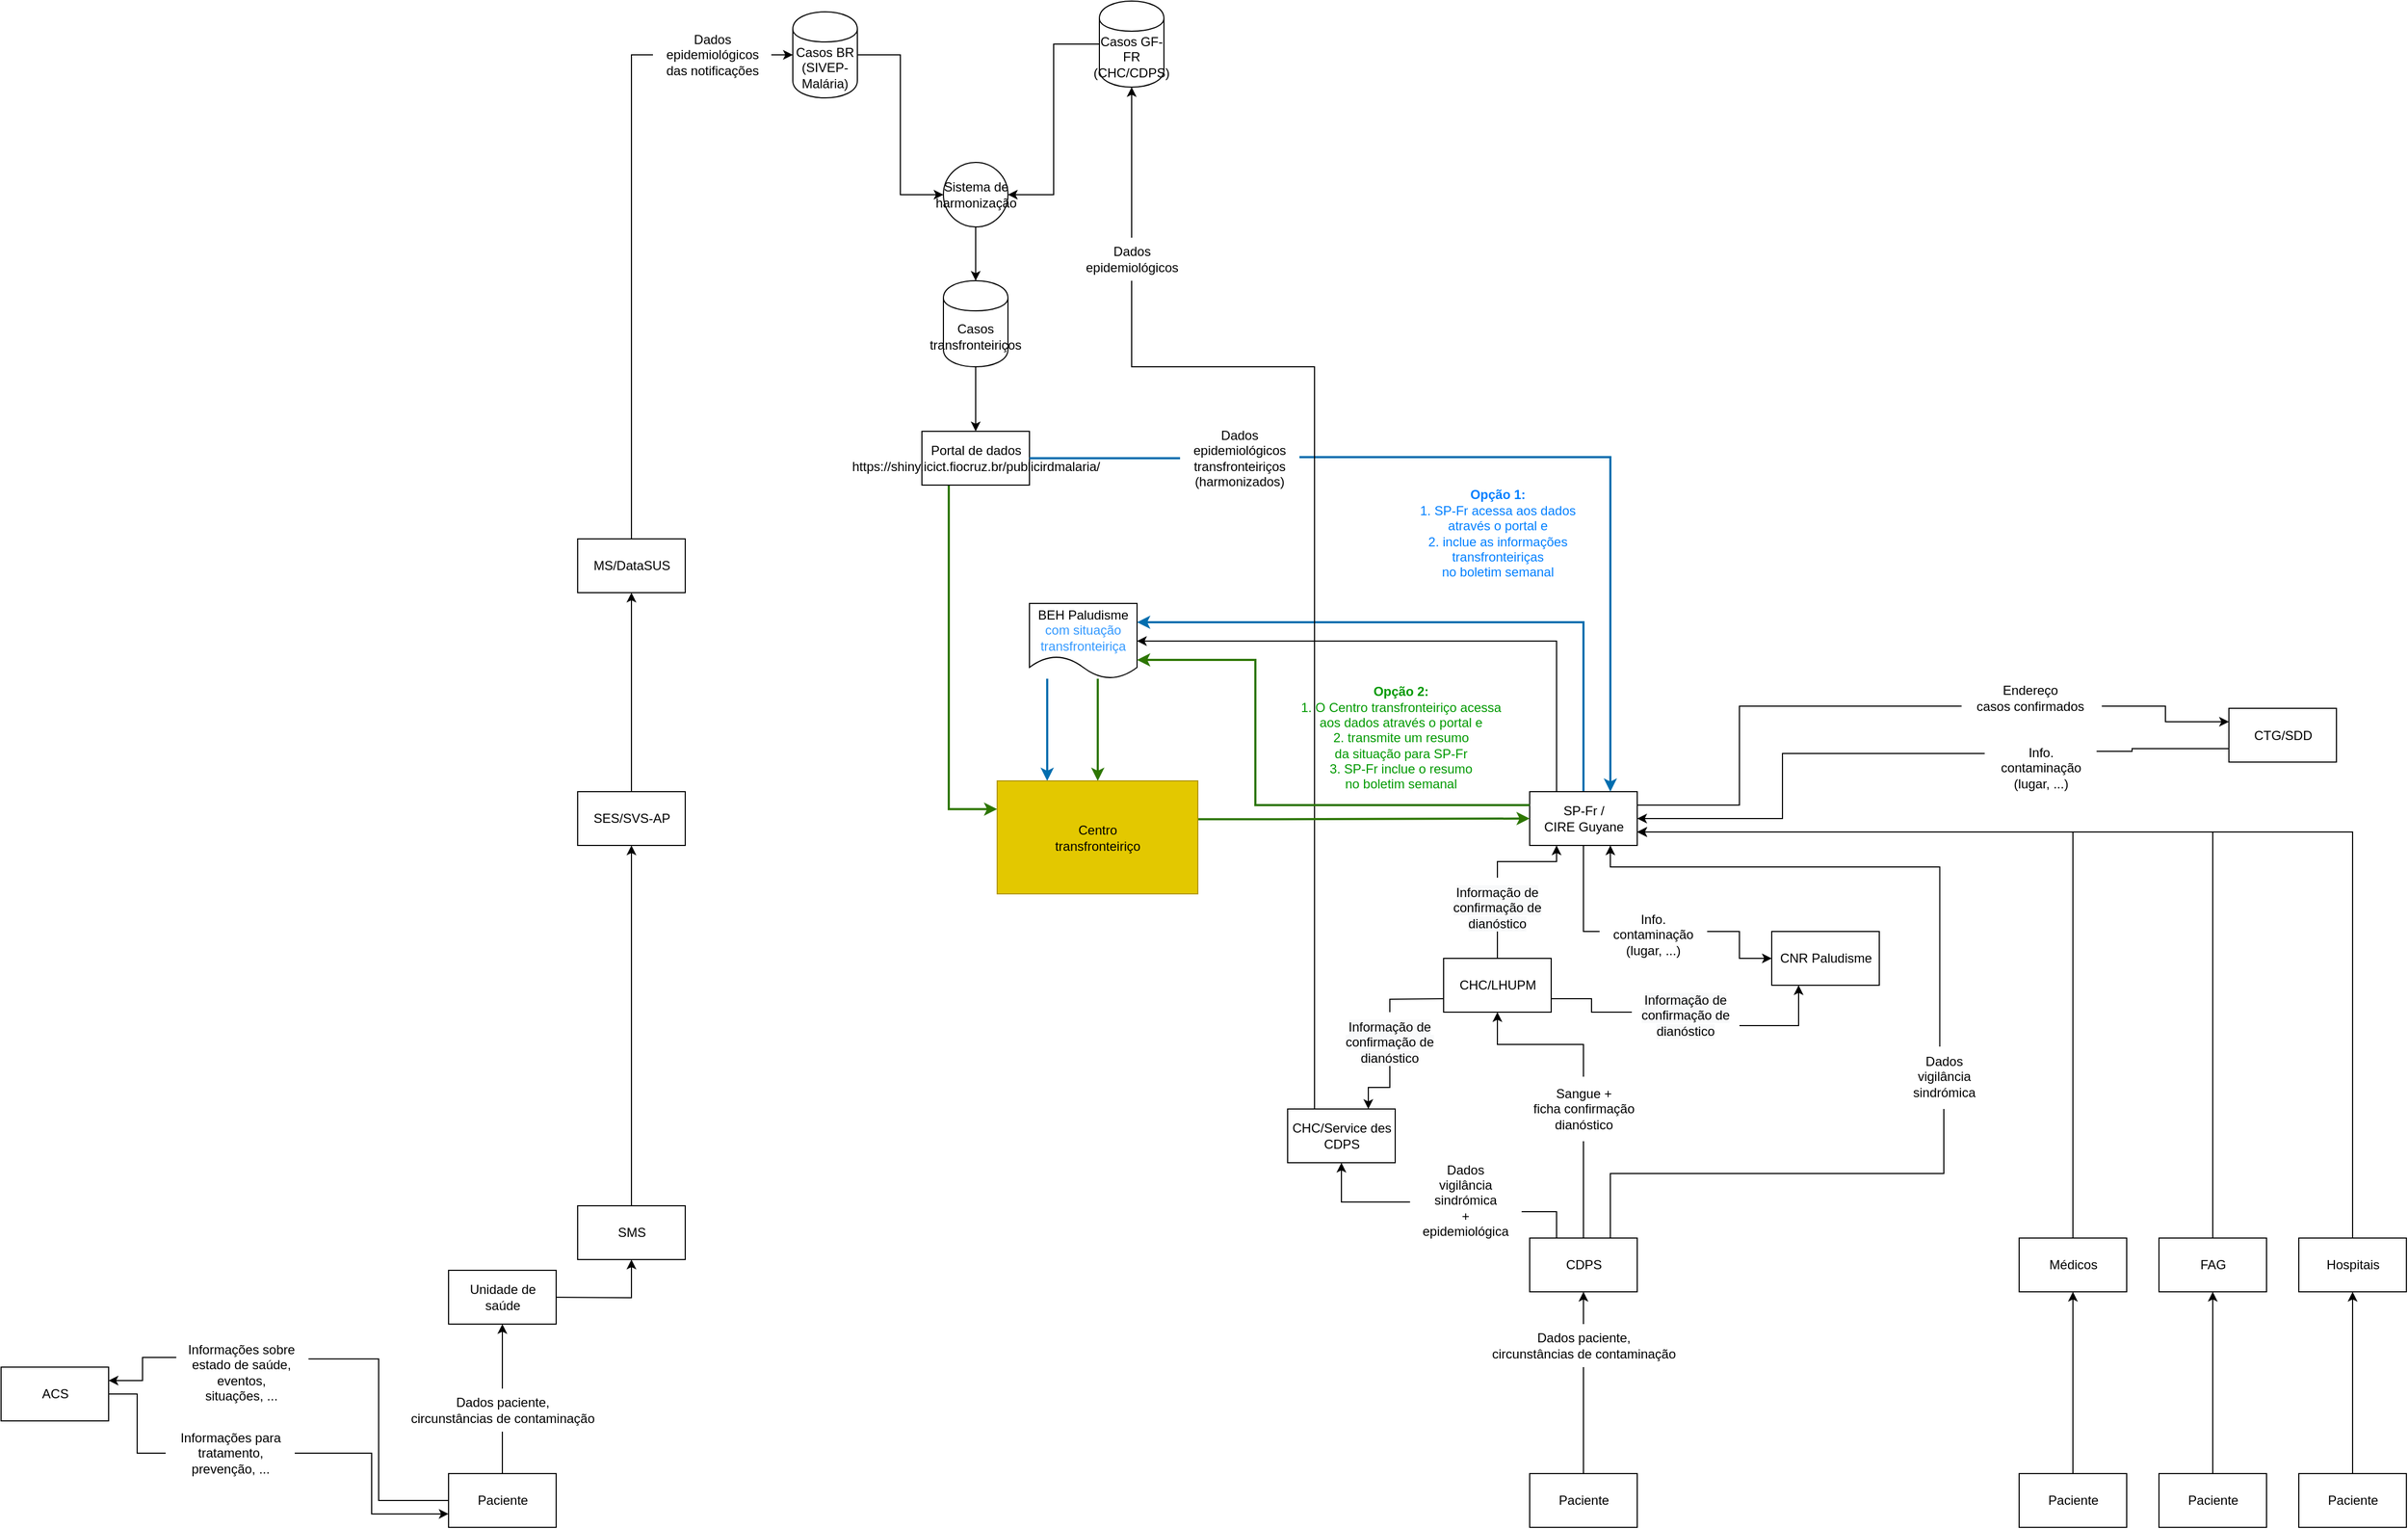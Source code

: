 <mxfile version="20.5.3" type="github">
  <diagram id="doegmiYLPW8GhtTB-VEN" name="Page-1">
    <mxGraphModel dx="4698" dy="3466" grid="1" gridSize="10" guides="1" tooltips="1" connect="1" arrows="1" fold="1" page="1" pageScale="1" pageWidth="827" pageHeight="1169" math="0" shadow="0">
      <root>
        <mxCell id="0" />
        <mxCell id="1" parent="0" />
        <mxCell id="jvHZAF-E1gi5jQqXjgzX-34" style="edgeStyle=orthogonalEdgeStyle;rounded=0;orthogonalLoop=1;jettySize=auto;html=1;entryX=1;entryY=0.5;entryDx=0;entryDy=0;exitX=0;exitY=0.5;exitDx=0;exitDy=0;" edge="1" parent="1" source="jvHZAF-E1gi5jQqXjgzX-39" target="jvHZAF-E1gi5jQqXjgzX-36">
          <mxGeometry relative="1" as="geometry">
            <mxPoint x="500" y="125" as="sourcePoint" />
            <mxPoint x="440" y="285" as="targetPoint" />
          </mxGeometry>
        </mxCell>
        <mxCell id="jvHZAF-E1gi5jQqXjgzX-33" style="edgeStyle=orthogonalEdgeStyle;rounded=0;orthogonalLoop=1;jettySize=auto;html=1;entryX=0;entryY=0.5;entryDx=0;entryDy=0;exitX=1;exitY=0.5;exitDx=0;exitDy=0;" edge="1" parent="1" source="jvHZAF-E1gi5jQqXjgzX-38" target="jvHZAF-E1gi5jQqXjgzX-36">
          <mxGeometry relative="1" as="geometry">
            <mxPoint x="340" y="125" as="sourcePoint" />
            <mxPoint x="410" y="285" as="targetPoint" />
          </mxGeometry>
        </mxCell>
        <mxCell id="jvHZAF-E1gi5jQqXjgzX-20" style="edgeStyle=orthogonalEdgeStyle;rounded=0;orthogonalLoop=1;jettySize=auto;html=1;exitX=0.5;exitY=0;exitDx=0;exitDy=0;entryX=0.5;entryY=1;entryDx=0;entryDy=0;startArrow=none;" edge="1" parent="1" source="jvHZAF-E1gi5jQqXjgzX-145" target="jvHZAF-E1gi5jQqXjgzX-17">
          <mxGeometry relative="1" as="geometry" />
        </mxCell>
        <mxCell id="jvHZAF-E1gi5jQqXjgzX-127" style="edgeStyle=elbowEdgeStyle;rounded=0;orthogonalLoop=1;jettySize=auto;html=1;entryX=1;entryY=0.25;entryDx=0;entryDy=0;strokeWidth=1;fontColor=#000000;startArrow=none;exitX=-0.001;exitY=0.3;exitDx=0;exitDy=0;exitPerimeter=0;" edge="1" parent="1" source="jvHZAF-E1gi5jQqXjgzX-128" target="jvHZAF-E1gi5jQqXjgzX-97">
          <mxGeometry relative="1" as="geometry">
            <mxPoint x="-392.04" y="1280.0" as="sourcePoint" />
          </mxGeometry>
        </mxCell>
        <mxCell id="jvHZAF-E1gi5jQqXjgzX-16" value="Paciente" style="html=1;dashed=0;whitespace=wrap;" vertex="1" parent="1">
          <mxGeometry x="-140" y="1318.97" width="100" height="50" as="geometry" />
        </mxCell>
        <mxCell id="jvHZAF-E1gi5jQqXjgzX-26" style="edgeStyle=orthogonalEdgeStyle;rounded=0;orthogonalLoop=1;jettySize=auto;html=1;entryX=0.5;entryY=1;entryDx=0;entryDy=0;" edge="1" parent="1" target="jvHZAF-E1gi5jQqXjgzX-23">
          <mxGeometry relative="1" as="geometry">
            <mxPoint x="-60" y="1155.0" as="sourcePoint" />
          </mxGeometry>
        </mxCell>
        <mxCell id="jvHZAF-E1gi5jQqXjgzX-17" value="Unidade de&lt;br&gt;saúde" style="html=1;dashed=0;whitespace=wrap;" vertex="1" parent="1">
          <mxGeometry x="-140" y="1130" width="100" height="50" as="geometry" />
        </mxCell>
        <mxCell id="jvHZAF-E1gi5jQqXjgzX-27" style="edgeStyle=orthogonalEdgeStyle;rounded=0;orthogonalLoop=1;jettySize=auto;html=1;entryX=0.5;entryY=1;entryDx=0;entryDy=0;exitX=0.5;exitY=0;exitDx=0;exitDy=0;" edge="1" parent="1" source="jvHZAF-E1gi5jQqXjgzX-23" target="jvHZAF-E1gi5jQqXjgzX-24">
          <mxGeometry relative="1" as="geometry" />
        </mxCell>
        <mxCell id="jvHZAF-E1gi5jQqXjgzX-23" value="SMS" style="html=1;dashed=0;whitespace=wrap;" vertex="1" parent="1">
          <mxGeometry x="-20" y="1070" width="100" height="50" as="geometry" />
        </mxCell>
        <mxCell id="jvHZAF-E1gi5jQqXjgzX-28" value="" style="edgeStyle=orthogonalEdgeStyle;rounded=0;orthogonalLoop=1;jettySize=auto;html=1;" edge="1" parent="1" source="jvHZAF-E1gi5jQqXjgzX-24" target="jvHZAF-E1gi5jQqXjgzX-25">
          <mxGeometry relative="1" as="geometry" />
        </mxCell>
        <mxCell id="jvHZAF-E1gi5jQqXjgzX-24" value="SES/SVS-AP" style="html=1;dashed=0;whitespace=wrap;" vertex="1" parent="1">
          <mxGeometry x="-20" y="685" width="100" height="50" as="geometry" />
        </mxCell>
        <mxCell id="jvHZAF-E1gi5jQqXjgzX-29" style="edgeStyle=orthogonalEdgeStyle;rounded=0;orthogonalLoop=1;jettySize=auto;html=1;entryX=0;entryY=0.5;entryDx=0;entryDy=0;startArrow=none;" edge="1" parent="1" source="jvHZAF-E1gi5jQqXjgzX-105" target="jvHZAF-E1gi5jQqXjgzX-38">
          <mxGeometry relative="1" as="geometry">
            <mxPoint x="240" y="52.5" as="targetPoint" />
          </mxGeometry>
        </mxCell>
        <mxCell id="jvHZAF-E1gi5jQqXjgzX-25" value="MS/DataSUS" style="html=1;dashed=0;whitespace=wrap;" vertex="1" parent="1">
          <mxGeometry x="-20" y="450" width="100" height="50" as="geometry" />
        </mxCell>
        <mxCell id="jvHZAF-E1gi5jQqXjgzX-41" style="edgeStyle=orthogonalEdgeStyle;rounded=0;orthogonalLoop=1;jettySize=auto;html=1;exitX=0.5;exitY=1;exitDx=0;exitDy=0;entryX=0.5;entryY=0;entryDx=0;entryDy=0;" edge="1" parent="1" source="jvHZAF-E1gi5jQqXjgzX-36" target="jvHZAF-E1gi5jQqXjgzX-40">
          <mxGeometry relative="1" as="geometry" />
        </mxCell>
        <mxCell id="jvHZAF-E1gi5jQqXjgzX-36" value="Sistema de&lt;br&gt;harmonização" style="shape=ellipse;html=1;dashed=0;whitespace=wrap;aspect=fixed;perimeter=ellipsePerimeter;" vertex="1" parent="1">
          <mxGeometry x="320" y="100" width="60" height="60" as="geometry" />
        </mxCell>
        <mxCell id="jvHZAF-E1gi5jQqXjgzX-38" value="Casos BR (SIVEP-Malária)" style="shape=cylinder;whiteSpace=wrap;html=1;boundedLbl=1;backgroundOutline=1;" vertex="1" parent="1">
          <mxGeometry x="180" y="-40" width="60" height="80" as="geometry" />
        </mxCell>
        <mxCell id="jvHZAF-E1gi5jQqXjgzX-39" value="Casos GF-FR (CHC/CDPS)" style="shape=cylinder;whiteSpace=wrap;html=1;boundedLbl=1;backgroundOutline=1;" vertex="1" parent="1">
          <mxGeometry x="465" y="-50" width="60" height="80" as="geometry" />
        </mxCell>
        <mxCell id="jvHZAF-E1gi5jQqXjgzX-85" style="edgeStyle=elbowEdgeStyle;rounded=0;orthogonalLoop=1;jettySize=auto;elbow=vertical;html=1;entryX=0.5;entryY=0;entryDx=0;entryDy=0;" edge="1" parent="1" source="jvHZAF-E1gi5jQqXjgzX-40" target="jvHZAF-E1gi5jQqXjgzX-103">
          <mxGeometry relative="1" as="geometry">
            <mxPoint x="350" y="355" as="targetPoint" />
          </mxGeometry>
        </mxCell>
        <mxCell id="jvHZAF-E1gi5jQqXjgzX-40" value="Casos transfronteiriços" style="shape=cylinder;whiteSpace=wrap;html=1;boundedLbl=1;backgroundOutline=1;" vertex="1" parent="1">
          <mxGeometry x="320" y="210" width="60" height="80" as="geometry" />
        </mxCell>
        <mxCell id="jvHZAF-E1gi5jQqXjgzX-46" style="edgeStyle=elbowEdgeStyle;rounded=0;orthogonalLoop=1;jettySize=auto;html=1;exitX=-0.012;exitY=0.517;exitDx=0;exitDy=0;startArrow=none;exitPerimeter=0;" edge="1" parent="1" source="jvHZAF-E1gi5jQqXjgzX-48">
          <mxGeometry relative="1" as="geometry">
            <mxPoint x="690" y="1030" as="targetPoint" />
            <Array as="points">
              <mxPoint x="690" y="1060" />
            </Array>
          </mxGeometry>
        </mxCell>
        <mxCell id="jvHZAF-E1gi5jQqXjgzX-79" style="edgeStyle=elbowEdgeStyle;rounded=0;orthogonalLoop=1;jettySize=auto;elbow=vertical;html=1;entryX=0.5;entryY=1;entryDx=0;entryDy=0;startArrow=none;" edge="1" parent="1" source="jvHZAF-E1gi5jQqXjgzX-50" target="jvHZAF-E1gi5jQqXjgzX-51">
          <mxGeometry relative="1" as="geometry" />
        </mxCell>
        <mxCell id="jvHZAF-E1gi5jQqXjgzX-92" style="edgeStyle=elbowEdgeStyle;rounded=0;orthogonalLoop=1;jettySize=auto;html=1;entryX=0.75;entryY=1;entryDx=0;entryDy=0;startArrow=none;exitX=0.453;exitY=0.033;exitDx=0;exitDy=0;exitPerimeter=0;elbow=vertical;" edge="1" parent="1" source="jvHZAF-E1gi5jQqXjgzX-93" target="jvHZAF-E1gi5jQqXjgzX-44">
          <mxGeometry relative="1" as="geometry">
            <Array as="points">
              <mxPoint x="1090" y="755" />
            </Array>
          </mxGeometry>
        </mxCell>
        <mxCell id="jvHZAF-E1gi5jQqXjgzX-42" value="CDPS" style="html=1;dashed=0;whitespace=wrap;" vertex="1" parent="1">
          <mxGeometry x="865" y="1100" width="100" height="50" as="geometry" />
        </mxCell>
        <mxCell id="jvHZAF-E1gi5jQqXjgzX-66" style="edgeStyle=elbowEdgeStyle;rounded=0;orthogonalLoop=1;jettySize=auto;html=1;entryX=0.5;entryY=1;entryDx=0;entryDy=0;elbow=vertical;startArrow=none;" edge="1" parent="1" source="jvHZAF-E1gi5jQqXjgzX-80" target="jvHZAF-E1gi5jQqXjgzX-39">
          <mxGeometry relative="1" as="geometry">
            <mxPoint x="580" y="200" as="targetPoint" />
          </mxGeometry>
        </mxCell>
        <mxCell id="jvHZAF-E1gi5jQqXjgzX-43" value="CHC/Service des&lt;br&gt;CDPS" style="html=1;dashed=0;whitespace=wrap;" vertex="1" parent="1">
          <mxGeometry x="640" y="980" width="100" height="50" as="geometry" />
        </mxCell>
        <mxCell id="jvHZAF-E1gi5jQqXjgzX-82" style="edgeStyle=elbowEdgeStyle;rounded=0;orthogonalLoop=1;jettySize=auto;html=1;startArrow=none;exitX=1.057;exitY=0.7;exitDx=0;exitDy=0;exitPerimeter=0;entryX=0;entryY=0.25;entryDx=0;entryDy=0;" edge="1" parent="1" source="jvHZAF-E1gi5jQqXjgzX-64" target="jvHZAF-E1gi5jQqXjgzX-61">
          <mxGeometry relative="1" as="geometry">
            <mxPoint x="1475" y="607.5" as="targetPoint" />
          </mxGeometry>
        </mxCell>
        <mxCell id="jvHZAF-E1gi5jQqXjgzX-110" style="edgeStyle=elbowEdgeStyle;rounded=0;orthogonalLoop=1;jettySize=auto;html=1;exitX=0.5;exitY=0;exitDx=0;exitDy=0;strokeWidth=2;fillColor=#1ba1e2;strokeColor=#006EAF;entryX=1;entryY=0.25;entryDx=0;entryDy=0;" edge="1" parent="1" source="jvHZAF-E1gi5jQqXjgzX-44" target="jvHZAF-E1gi5jQqXjgzX-102">
          <mxGeometry relative="1" as="geometry">
            <mxPoint x="550" y="520" as="targetPoint" />
            <Array as="points">
              <mxPoint x="915" y="610" />
            </Array>
          </mxGeometry>
        </mxCell>
        <mxCell id="jvHZAF-E1gi5jQqXjgzX-111" style="edgeStyle=elbowEdgeStyle;rounded=0;orthogonalLoop=1;jettySize=auto;html=1;exitX=0.25;exitY=0;exitDx=0;exitDy=0;strokeWidth=1;entryX=1;entryY=0.5;entryDx=0;entryDy=0;" edge="1" parent="1" source="jvHZAF-E1gi5jQqXjgzX-44" target="jvHZAF-E1gi5jQqXjgzX-102">
          <mxGeometry relative="1" as="geometry">
            <mxPoint x="530" y="560" as="targetPoint" />
            <Array as="points">
              <mxPoint x="890" y="620" />
            </Array>
          </mxGeometry>
        </mxCell>
        <mxCell id="jvHZAF-E1gi5jQqXjgzX-44" value="SP-Fr /&lt;br&gt;CIRE Guyane" style="html=1;dashed=0;whitespace=wrap;" vertex="1" parent="1">
          <mxGeometry x="865" y="685" width="100" height="50" as="geometry" />
        </mxCell>
        <mxCell id="jvHZAF-E1gi5jQqXjgzX-45" value="CNR Paludisme" style="html=1;dashed=0;whitespace=wrap;" vertex="1" parent="1">
          <mxGeometry x="1090" y="815" width="100" height="50" as="geometry" />
        </mxCell>
        <mxCell id="jvHZAF-E1gi5jQqXjgzX-52" style="edgeStyle=orthogonalEdgeStyle;rounded=0;orthogonalLoop=1;jettySize=auto;html=1;exitX=1;exitY=0.75;exitDx=0;exitDy=0;entryX=0.25;entryY=1;entryDx=0;entryDy=0;startArrow=none;" edge="1" parent="1" source="jvHZAF-E1gi5jQqXjgzX-115" target="jvHZAF-E1gi5jQqXjgzX-45">
          <mxGeometry relative="1" as="geometry" />
        </mxCell>
        <mxCell id="jvHZAF-E1gi5jQqXjgzX-78" style="edgeStyle=elbowEdgeStyle;rounded=0;orthogonalLoop=1;jettySize=auto;elbow=vertical;html=1;exitX=0.5;exitY=1;exitDx=0;exitDy=0;entryX=0.75;entryY=0;entryDx=0;entryDy=0;startArrow=none;" edge="1" parent="1" source="jvHZAF-E1gi5jQqXjgzX-138" target="jvHZAF-E1gi5jQqXjgzX-43">
          <mxGeometry relative="1" as="geometry">
            <Array as="points" />
          </mxGeometry>
        </mxCell>
        <mxCell id="jvHZAF-E1gi5jQqXjgzX-83" style="edgeStyle=elbowEdgeStyle;rounded=0;orthogonalLoop=1;jettySize=auto;elbow=vertical;html=1;entryX=0.25;entryY=1;entryDx=0;entryDy=0;startArrow=none;" edge="1" parent="1" source="jvHZAF-E1gi5jQqXjgzX-117" target="jvHZAF-E1gi5jQqXjgzX-44">
          <mxGeometry relative="1" as="geometry" />
        </mxCell>
        <mxCell id="jvHZAF-E1gi5jQqXjgzX-51" value="CHC/LHUPM" style="html=1;dashed=0;whitespace=wrap;" vertex="1" parent="1">
          <mxGeometry x="785" y="840" width="100" height="50" as="geometry" />
        </mxCell>
        <mxCell id="jvHZAF-E1gi5jQqXjgzX-57" style="edgeStyle=elbowEdgeStyle;rounded=0;orthogonalLoop=1;jettySize=auto;html=1;startArrow=none;" edge="1" parent="1" source="jvHZAF-E1gi5jQqXjgzX-95" target="jvHZAF-E1gi5jQqXjgzX-42">
          <mxGeometry relative="1" as="geometry" />
        </mxCell>
        <mxCell id="jvHZAF-E1gi5jQqXjgzX-56" value="Paciente" style="html=1;dashed=0;whitespace=wrap;" vertex="1" parent="1">
          <mxGeometry x="865" y="1318.97" width="100" height="50" as="geometry" />
        </mxCell>
        <mxCell id="jvHZAF-E1gi5jQqXjgzX-63" style="edgeStyle=elbowEdgeStyle;rounded=0;orthogonalLoop=1;jettySize=auto;html=1;exitX=-0.02;exitY=0.283;exitDx=0;exitDy=0;entryX=1;entryY=0.5;entryDx=0;entryDy=0;startArrow=none;exitPerimeter=0;" edge="1" parent="1" source="jvHZAF-E1gi5jQqXjgzX-65" target="jvHZAF-E1gi5jQqXjgzX-44">
          <mxGeometry relative="1" as="geometry">
            <Array as="points">
              <mxPoint x="1100" y="690" />
            </Array>
          </mxGeometry>
        </mxCell>
        <mxCell id="jvHZAF-E1gi5jQqXjgzX-61" value="CTG/SDD" style="html=1;dashed=0;whitespace=wrap;" vertex="1" parent="1">
          <mxGeometry x="1515" y="607.5" width="100" height="50" as="geometry" />
        </mxCell>
        <mxCell id="jvHZAF-E1gi5jQqXjgzX-147" style="edgeStyle=elbowEdgeStyle;rounded=0;orthogonalLoop=1;jettySize=auto;html=1;entryX=1;entryY=0.75;entryDx=0;entryDy=0;strokeWidth=1;fontColor=#009900;" edge="1" parent="1" source="jvHZAF-E1gi5jQqXjgzX-67" target="jvHZAF-E1gi5jQqXjgzX-44">
          <mxGeometry relative="1" as="geometry">
            <Array as="points">
              <mxPoint x="1370" y="920" />
            </Array>
          </mxGeometry>
        </mxCell>
        <mxCell id="jvHZAF-E1gi5jQqXjgzX-67" value="Médicos" style="html=1;dashed=0;whitespace=wrap;" vertex="1" parent="1">
          <mxGeometry x="1320" y="1100" width="100" height="50" as="geometry" />
        </mxCell>
        <mxCell id="jvHZAF-E1gi5jQqXjgzX-148" style="edgeStyle=elbowEdgeStyle;rounded=0;orthogonalLoop=1;jettySize=auto;html=1;entryX=1;entryY=0.75;entryDx=0;entryDy=0;strokeWidth=1;fontColor=#009900;" edge="1" parent="1" source="jvHZAF-E1gi5jQqXjgzX-68" target="jvHZAF-E1gi5jQqXjgzX-44">
          <mxGeometry relative="1" as="geometry">
            <Array as="points">
              <mxPoint x="1500" y="900" />
            </Array>
          </mxGeometry>
        </mxCell>
        <mxCell id="jvHZAF-E1gi5jQqXjgzX-68" value="FAG" style="html=1;dashed=0;whitespace=wrap;" vertex="1" parent="1">
          <mxGeometry x="1450" y="1100" width="100" height="50" as="geometry" />
        </mxCell>
        <mxCell id="jvHZAF-E1gi5jQqXjgzX-149" style="edgeStyle=elbowEdgeStyle;rounded=0;orthogonalLoop=1;jettySize=auto;html=1;strokeWidth=1;fontColor=#009900;entryX=1;entryY=0.75;entryDx=0;entryDy=0;" edge="1" parent="1" source="jvHZAF-E1gi5jQqXjgzX-69" target="jvHZAF-E1gi5jQqXjgzX-44">
          <mxGeometry relative="1" as="geometry">
            <mxPoint x="960" y="720" as="targetPoint" />
            <Array as="points">
              <mxPoint x="1630" y="880" />
            </Array>
          </mxGeometry>
        </mxCell>
        <mxCell id="jvHZAF-E1gi5jQqXjgzX-69" value="Hospitais" style="html=1;dashed=0;whitespace=wrap;" vertex="1" parent="1">
          <mxGeometry x="1580" y="1100" width="100" height="50" as="geometry" />
        </mxCell>
        <mxCell id="jvHZAF-E1gi5jQqXjgzX-70" style="edgeStyle=elbowEdgeStyle;rounded=0;orthogonalLoop=1;jettySize=auto;html=1;entryX=0.5;entryY=1;entryDx=0;entryDy=0;" edge="1" parent="1" source="jvHZAF-E1gi5jQqXjgzX-71" target="jvHZAF-E1gi5jQqXjgzX-67">
          <mxGeometry relative="1" as="geometry">
            <mxPoint x="1370" y="1180" as="targetPoint" />
          </mxGeometry>
        </mxCell>
        <mxCell id="jvHZAF-E1gi5jQqXjgzX-71" value="Paciente" style="html=1;dashed=0;whitespace=wrap;" vertex="1" parent="1">
          <mxGeometry x="1320" y="1318.97" width="100" height="50" as="geometry" />
        </mxCell>
        <mxCell id="jvHZAF-E1gi5jQqXjgzX-72" style="edgeStyle=elbowEdgeStyle;rounded=0;orthogonalLoop=1;jettySize=auto;html=1;entryX=0.5;entryY=1;entryDx=0;entryDy=0;" edge="1" parent="1" source="jvHZAF-E1gi5jQqXjgzX-73" target="jvHZAF-E1gi5jQqXjgzX-68">
          <mxGeometry relative="1" as="geometry">
            <mxPoint x="1500" y="1180" as="targetPoint" />
          </mxGeometry>
        </mxCell>
        <mxCell id="jvHZAF-E1gi5jQqXjgzX-73" value="Paciente" style="html=1;dashed=0;whitespace=wrap;" vertex="1" parent="1">
          <mxGeometry x="1450" y="1318.97" width="100" height="50" as="geometry" />
        </mxCell>
        <mxCell id="jvHZAF-E1gi5jQqXjgzX-74" style="edgeStyle=elbowEdgeStyle;rounded=0;orthogonalLoop=1;jettySize=auto;html=1;entryX=0.5;entryY=1;entryDx=0;entryDy=0;" edge="1" parent="1" source="jvHZAF-E1gi5jQqXjgzX-75" target="jvHZAF-E1gi5jQqXjgzX-69">
          <mxGeometry relative="1" as="geometry">
            <mxPoint x="1630" y="1180" as="targetPoint" />
          </mxGeometry>
        </mxCell>
        <mxCell id="jvHZAF-E1gi5jQqXjgzX-75" value="Paciente" style="html=1;dashed=0;whitespace=wrap;" vertex="1" parent="1">
          <mxGeometry x="1580" y="1318.97" width="100" height="50" as="geometry" />
        </mxCell>
        <mxCell id="jvHZAF-E1gi5jQqXjgzX-98" style="edgeStyle=elbowEdgeStyle;rounded=0;orthogonalLoop=1;jettySize=auto;html=1;exitX=1.009;exitY=0.486;exitDx=0;exitDy=0;entryX=0.75;entryY=0;entryDx=0;entryDy=0;fillColor=#1ba1e2;strokeColor=#006EAF;strokeWidth=2;startArrow=none;exitPerimeter=0;" edge="1" parent="1" source="jvHZAF-E1gi5jQqXjgzX-107" target="jvHZAF-E1gi5jQqXjgzX-44">
          <mxGeometry relative="1" as="geometry">
            <mxPoint x="725" y="390" as="sourcePoint" />
            <Array as="points">
              <mxPoint x="940" y="530" />
            </Array>
          </mxGeometry>
        </mxCell>
        <mxCell id="jvHZAF-E1gi5jQqXjgzX-64" value="Endereço&lt;br&gt;casos confirmados" style="text;html=1;align=center;verticalAlign=middle;resizable=0;points=[];autosize=1;strokeColor=none;fillColor=none;" vertex="1" parent="1">
          <mxGeometry x="1270" y="577.5" width="120" height="40" as="geometry" />
        </mxCell>
        <mxCell id="jvHZAF-E1gi5jQqXjgzX-87" value="" style="edgeStyle=elbowEdgeStyle;rounded=0;orthogonalLoop=1;jettySize=auto;html=1;endArrow=none;entryX=-0.029;entryY=0.7;entryDx=0;entryDy=0;entryPerimeter=0;exitX=1;exitY=0.25;exitDx=0;exitDy=0;" edge="1" parent="1" source="jvHZAF-E1gi5jQqXjgzX-44" target="jvHZAF-E1gi5jQqXjgzX-64">
          <mxGeometry relative="1" as="geometry">
            <mxPoint x="965" y="653" as="sourcePoint" />
            <mxPoint x="1065" y="652.5" as="targetPoint" />
            <Array as="points">
              <mxPoint x="1060" y="650" />
            </Array>
          </mxGeometry>
        </mxCell>
        <mxCell id="jvHZAF-E1gi5jQqXjgzX-65" value="Info.&lt;br&gt;contaminação&lt;br&gt;(lugar, ...)" style="text;html=1;align=center;verticalAlign=middle;resizable=0;points=[];autosize=1;strokeColor=none;fillColor=none;" vertex="1" parent="1">
          <mxGeometry x="1290" y="632.5" width="100" height="60" as="geometry" />
        </mxCell>
        <mxCell id="jvHZAF-E1gi5jQqXjgzX-88" value="" style="edgeStyle=elbowEdgeStyle;rounded=0;orthogonalLoop=1;jettySize=auto;html=1;exitX=0;exitY=0.75;exitDx=0;exitDy=0;endArrow=none;entryX=1.02;entryY=0.25;entryDx=0;entryDy=0;entryPerimeter=0;" edge="1" parent="1" source="jvHZAF-E1gi5jQqXjgzX-61" target="jvHZAF-E1gi5jQqXjgzX-65">
          <mxGeometry relative="1" as="geometry">
            <mxPoint x="1285" y="595" as="sourcePoint" />
            <mxPoint x="1415" y="687.5" as="targetPoint" />
            <Array as="points">
              <mxPoint x="1425" y="607.5" />
            </Array>
          </mxGeometry>
        </mxCell>
        <mxCell id="jvHZAF-E1gi5jQqXjgzX-50" value="Sangue +&lt;br&gt;ficha confirmação&lt;br&gt;dianóstico" style="text;html=1;align=center;verticalAlign=middle;resizable=0;points=[];autosize=1;strokeColor=none;fillColor=none;" vertex="1" parent="1">
          <mxGeometry x="855" y="950" width="120" height="60" as="geometry" />
        </mxCell>
        <mxCell id="jvHZAF-E1gi5jQqXjgzX-89" value="" style="edgeStyle=elbowEdgeStyle;rounded=0;orthogonalLoop=1;jettySize=auto;elbow=vertical;html=1;entryX=0.5;entryY=1;entryDx=0;entryDy=0;endArrow=none;" edge="1" parent="1" source="jvHZAF-E1gi5jQqXjgzX-42" target="jvHZAF-E1gi5jQqXjgzX-50">
          <mxGeometry relative="1" as="geometry">
            <mxPoint x="915" y="1100" as="sourcePoint" />
            <mxPoint x="915" y="890" as="targetPoint" />
          </mxGeometry>
        </mxCell>
        <mxCell id="jvHZAF-E1gi5jQqXjgzX-48" value="Dados&lt;br&gt;vigilância&lt;br&gt;sindrómica&lt;br&gt;+&lt;br&gt;epidemiológica" style="text;html=1;align=center;verticalAlign=middle;resizable=0;points=[];autosize=1;strokeColor=none;fillColor=none;" vertex="1" parent="1">
          <mxGeometry x="755" y="1020" width="100" height="90" as="geometry" />
        </mxCell>
        <mxCell id="jvHZAF-E1gi5jQqXjgzX-90" value="" style="edgeStyle=elbowEdgeStyle;rounded=0;orthogonalLoop=1;jettySize=auto;html=1;exitX=0.25;exitY=0;exitDx=0;exitDy=0;endArrow=none;entryX=1.025;entryY=0.617;entryDx=0;entryDy=0;entryPerimeter=0;" edge="1" parent="1" source="jvHZAF-E1gi5jQqXjgzX-42" target="jvHZAF-E1gi5jQqXjgzX-48">
          <mxGeometry relative="1" as="geometry">
            <mxPoint x="865" y="1137.5" as="sourcePoint" />
            <mxPoint x="795" y="1020" as="targetPoint" />
            <Array as="points">
              <mxPoint x="890" y="1070" />
            </Array>
          </mxGeometry>
        </mxCell>
        <mxCell id="jvHZAF-E1gi5jQqXjgzX-93" value="Dados&lt;br&gt;vigilância&lt;br&gt;sindrómica" style="text;html=1;align=center;verticalAlign=middle;resizable=0;points=[];autosize=1;strokeColor=none;fillColor=none;" vertex="1" parent="1">
          <mxGeometry x="1210" y="920" width="80" height="60" as="geometry" />
        </mxCell>
        <mxCell id="jvHZAF-E1gi5jQqXjgzX-94" value="" style="edgeStyle=elbowEdgeStyle;rounded=0;orthogonalLoop=1;jettySize=auto;html=1;endArrow=none;elbow=vertical;exitX=0.75;exitY=0;exitDx=0;exitDy=0;" edge="1" parent="1" source="jvHZAF-E1gi5jQqXjgzX-42" target="jvHZAF-E1gi5jQqXjgzX-93">
          <mxGeometry relative="1" as="geometry">
            <mxPoint x="965" y="1125" as="sourcePoint" />
            <mxPoint x="985" y="737.5" as="targetPoint" />
          </mxGeometry>
        </mxCell>
        <mxCell id="jvHZAF-E1gi5jQqXjgzX-95" value="Dados paciente,&lt;br&gt;circunstâncias de contaminação" style="text;html=1;align=center;verticalAlign=middle;resizable=0;points=[];autosize=1;strokeColor=none;fillColor=none;" vertex="1" parent="1">
          <mxGeometry x="820" y="1180" width="190" height="40" as="geometry" />
        </mxCell>
        <mxCell id="jvHZAF-E1gi5jQqXjgzX-96" value="" style="edgeStyle=elbowEdgeStyle;rounded=0;orthogonalLoop=1;jettySize=auto;html=1;entryX=0.5;entryY=1;entryDx=0;entryDy=0;endArrow=none;" edge="1" parent="1" source="jvHZAF-E1gi5jQqXjgzX-56" target="jvHZAF-E1gi5jQqXjgzX-95">
          <mxGeometry relative="1" as="geometry">
            <mxPoint x="915" y="1220" as="sourcePoint" />
            <mxPoint x="915" y="1150" as="targetPoint" />
          </mxGeometry>
        </mxCell>
        <mxCell id="jvHZAF-E1gi5jQqXjgzX-124" style="edgeStyle=elbowEdgeStyle;rounded=0;orthogonalLoop=1;jettySize=auto;html=1;entryX=0;entryY=0.75;entryDx=0;entryDy=0;strokeWidth=1;fontColor=#3399FF;startArrow=none;" edge="1" parent="1" source="jvHZAF-E1gi5jQqXjgzX-125" target="jvHZAF-E1gi5jQqXjgzX-16">
          <mxGeometry relative="1" as="geometry" />
        </mxCell>
        <mxCell id="jvHZAF-E1gi5jQqXjgzX-97" value="ACS" style="html=1;dashed=0;whitespace=wrap;" vertex="1" parent="1">
          <mxGeometry x="-556" y="1220" width="100" height="50" as="geometry" />
        </mxCell>
        <mxCell id="jvHZAF-E1gi5jQqXjgzX-143" style="edgeStyle=elbowEdgeStyle;rounded=0;orthogonalLoop=1;jettySize=auto;html=1;entryX=0.5;entryY=0;entryDx=0;entryDy=0;strokeWidth=2;fontColor=#009900;fillColor=#60a917;strokeColor=#2D7600;" edge="1" parent="1" source="jvHZAF-E1gi5jQqXjgzX-102" target="jvHZAF-E1gi5jQqXjgzX-112">
          <mxGeometry relative="1" as="geometry" />
        </mxCell>
        <mxCell id="jvHZAF-E1gi5jQqXjgzX-144" style="edgeStyle=elbowEdgeStyle;rounded=0;orthogonalLoop=1;jettySize=auto;html=1;entryX=0.25;entryY=0;entryDx=0;entryDy=0;strokeWidth=2;fontColor=#009900;fillColor=#1ba1e2;strokeColor=#006EAF;" edge="1" parent="1" source="jvHZAF-E1gi5jQqXjgzX-102" target="jvHZAF-E1gi5jQqXjgzX-112">
          <mxGeometry relative="1" as="geometry" />
        </mxCell>
        <mxCell id="jvHZAF-E1gi5jQqXjgzX-102" value="BEH Paludisme&lt;br&gt;&lt;font color=&quot;#3399ff&quot;&gt;com situação transfronteiriça&lt;/font&gt;" style="shape=document;whiteSpace=wrap;html=1;boundedLbl=1;dashed=0;flipH=1;" vertex="1" parent="1">
          <mxGeometry x="400" y="510" width="100" height="70" as="geometry" />
        </mxCell>
        <mxCell id="jvHZAF-E1gi5jQqXjgzX-133" style="edgeStyle=elbowEdgeStyle;rounded=0;orthogonalLoop=1;jettySize=auto;html=1;exitX=0.25;exitY=1;exitDx=0;exitDy=0;entryX=0;entryY=0.25;entryDx=0;entryDy=0;strokeWidth=2;fontColor=#000000;fillColor=#60a917;strokeColor=#2D7600;" edge="1" parent="1" source="jvHZAF-E1gi5jQqXjgzX-103" target="jvHZAF-E1gi5jQqXjgzX-112">
          <mxGeometry relative="1" as="geometry">
            <Array as="points">
              <mxPoint x="325" y="550" />
            </Array>
          </mxGeometry>
        </mxCell>
        <mxCell id="jvHZAF-E1gi5jQqXjgzX-103" value="&lt;span style=&quot;&quot;&gt;Portal de dados&lt;br&gt;https://shiny.icict.fiocruz.br/publicirdmalaria/&lt;br&gt;&lt;/span&gt;" style="html=1;dashed=0;whitespace=wrap;" vertex="1" parent="1">
          <mxGeometry x="300" y="350" width="100" height="50" as="geometry" />
        </mxCell>
        <mxCell id="jvHZAF-E1gi5jQqXjgzX-80" value="Dados&lt;br&gt;epidemiológicos" style="text;html=1;align=center;verticalAlign=middle;resizable=0;points=[];autosize=1;strokeColor=none;fillColor=none;" vertex="1" parent="1">
          <mxGeometry x="440" y="170" width="110" height="40" as="geometry" />
        </mxCell>
        <mxCell id="jvHZAF-E1gi5jQqXjgzX-104" value="" style="edgeStyle=elbowEdgeStyle;rounded=0;orthogonalLoop=1;jettySize=auto;html=1;exitX=0.25;exitY=0;exitDx=0;exitDy=0;entryX=0.5;entryY=1;entryDx=0;entryDy=0;elbow=vertical;endArrow=none;" edge="1" parent="1" source="jvHZAF-E1gi5jQqXjgzX-43" target="jvHZAF-E1gi5jQqXjgzX-80">
          <mxGeometry relative="1" as="geometry">
            <mxPoint x="500" y="545" as="sourcePoint" />
            <mxPoint x="490" y="110" as="targetPoint" />
            <Array as="points">
              <mxPoint x="690" y="290" />
              <mxPoint x="630" y="260" />
            </Array>
          </mxGeometry>
        </mxCell>
        <mxCell id="jvHZAF-E1gi5jQqXjgzX-105" value="Dados&lt;br&gt;epidemiológicos&lt;br&gt;das notificações" style="text;html=1;align=center;verticalAlign=middle;resizable=0;points=[];autosize=1;strokeColor=none;fillColor=none;" vertex="1" parent="1">
          <mxGeometry x="50" y="-30" width="110" height="60" as="geometry" />
        </mxCell>
        <mxCell id="jvHZAF-E1gi5jQqXjgzX-106" value="" style="edgeStyle=orthogonalEdgeStyle;rounded=0;orthogonalLoop=1;jettySize=auto;html=1;entryX=0;entryY=0.5;entryDx=0;entryDy=0;endArrow=none;" edge="1" parent="1" source="jvHZAF-E1gi5jQqXjgzX-25" target="jvHZAF-E1gi5jQqXjgzX-105">
          <mxGeometry relative="1" as="geometry">
            <mxPoint x="150" y="195" as="sourcePoint" />
            <mxPoint x="190" y="80" as="targetPoint" />
          </mxGeometry>
        </mxCell>
        <mxCell id="jvHZAF-E1gi5jQqXjgzX-107" value="Dados&lt;br&gt;epidemiológicos&lt;br&gt;transfronteiriços&lt;br&gt;(harmonizados)" style="text;html=1;align=center;verticalAlign=middle;resizable=0;points=[];autosize=1;strokeColor=none;fillColor=none;" vertex="1" parent="1">
          <mxGeometry x="540" y="340" width="110" height="70" as="geometry" />
        </mxCell>
        <mxCell id="jvHZAF-E1gi5jQqXjgzX-108" value="" style="edgeStyle=elbowEdgeStyle;rounded=0;orthogonalLoop=1;jettySize=auto;html=1;exitX=1;exitY=0.5;exitDx=0;exitDy=0;entryX=0;entryY=0.5;entryDx=0;entryDy=0;fillColor=#1ba1e2;strokeColor=#006EAF;strokeWidth=2;endArrow=none;" edge="1" parent="1" source="jvHZAF-E1gi5jQqXjgzX-103" target="jvHZAF-E1gi5jQqXjgzX-107">
          <mxGeometry relative="1" as="geometry">
            <mxPoint x="400" y="375" as="sourcePoint" />
            <mxPoint x="670" y="315" as="targetPoint" />
          </mxGeometry>
        </mxCell>
        <mxCell id="jvHZAF-E1gi5jQqXjgzX-134" style="edgeStyle=elbowEdgeStyle;rounded=0;orthogonalLoop=1;jettySize=auto;html=1;exitX=0.999;exitY=0.339;exitDx=0;exitDy=0;strokeWidth=2;fontColor=#000000;fillColor=#60a917;strokeColor=#2D7600;entryX=0;entryY=0.5;entryDx=0;entryDy=0;exitPerimeter=0;" edge="1" parent="1" source="jvHZAF-E1gi5jQqXjgzX-112" target="jvHZAF-E1gi5jQqXjgzX-44">
          <mxGeometry relative="1" as="geometry">
            <mxPoint x="810" y="750" as="targetPoint" />
            <Array as="points">
              <mxPoint x="630" y="723" />
            </Array>
          </mxGeometry>
        </mxCell>
        <mxCell id="jvHZAF-E1gi5jQqXjgzX-135" style="edgeStyle=elbowEdgeStyle;rounded=0;orthogonalLoop=1;jettySize=auto;html=1;exitX=0;exitY=0.25;exitDx=0;exitDy=0;entryX=1;entryY=0.75;entryDx=0;entryDy=0;strokeWidth=2;fontColor=#000000;fillColor=#60a917;strokeColor=#2D7600;" edge="1" parent="1" source="jvHZAF-E1gi5jQqXjgzX-44" target="jvHZAF-E1gi5jQqXjgzX-102">
          <mxGeometry relative="1" as="geometry">
            <Array as="points">
              <mxPoint x="610" y="640" />
            </Array>
          </mxGeometry>
        </mxCell>
        <mxCell id="jvHZAF-E1gi5jQqXjgzX-112" value="Centro&lt;br&gt;transfronteiriço" style="html=1;dashed=0;whitespace=wrap;fillColor=#e3c800;fontColor=#000000;strokeColor=#B09500;" vertex="1" parent="1">
          <mxGeometry x="370" y="675" width="186.5" height="105" as="geometry" />
        </mxCell>
        <mxCell id="jvHZAF-E1gi5jQqXjgzX-115" value="&lt;span style=&quot;color: rgb(0, 0, 0); font-family: Helvetica; font-size: 12px; font-style: normal; font-variant-ligatures: normal; font-variant-caps: normal; font-weight: 400; letter-spacing: normal; orphans: 2; text-indent: 0px; text-transform: none; widows: 2; word-spacing: 0px; -webkit-text-stroke-width: 0px; background-color: rgb(248, 249, 250); text-decoration-thickness: initial; text-decoration-style: initial; text-decoration-color: initial; float: none; display: inline !important;&quot;&gt;Informação de&lt;br&gt;confirmação de&lt;/span&gt;&lt;br style=&quot;color: rgb(0, 0, 0); font-family: Helvetica; font-size: 12px; font-style: normal; font-variant-ligatures: normal; font-variant-caps: normal; font-weight: 400; letter-spacing: normal; orphans: 2; text-indent: 0px; text-transform: none; widows: 2; word-spacing: 0px; -webkit-text-stroke-width: 0px; background-color: rgb(248, 249, 250); text-decoration-thickness: initial; text-decoration-style: initial; text-decoration-color: initial;&quot;&gt;&lt;span style=&quot;color: rgb(0, 0, 0); font-family: Helvetica; font-size: 12px; font-style: normal; font-variant-ligatures: normal; font-variant-caps: normal; font-weight: 400; letter-spacing: normal; orphans: 2; text-indent: 0px; text-transform: none; widows: 2; word-spacing: 0px; -webkit-text-stroke-width: 0px; background-color: rgb(248, 249, 250); text-decoration-thickness: initial; text-decoration-style: initial; text-decoration-color: initial; float: none; display: inline !important;&quot;&gt;dianóstico&lt;/span&gt;" style="text;whiteSpace=wrap;html=1;fontColor=#3399FF;align=center;" vertex="1" parent="1">
          <mxGeometry x="960" y="865" width="100" height="50" as="geometry" />
        </mxCell>
        <mxCell id="jvHZAF-E1gi5jQqXjgzX-116" value="" style="edgeStyle=orthogonalEdgeStyle;rounded=0;orthogonalLoop=1;jettySize=auto;html=1;exitX=1;exitY=0.75;exitDx=0;exitDy=0;endArrow=none;" edge="1" parent="1" source="jvHZAF-E1gi5jQqXjgzX-51" target="jvHZAF-E1gi5jQqXjgzX-115">
          <mxGeometry relative="1" as="geometry">
            <mxPoint x="885" y="877.5" as="sourcePoint" />
            <mxPoint x="975" y="855" as="targetPoint" />
          </mxGeometry>
        </mxCell>
        <mxCell id="jvHZAF-E1gi5jQqXjgzX-117" value="&lt;span style=&quot;color: rgb(0, 0, 0); font-family: Helvetica; font-size: 12px; font-style: normal; font-variant-ligatures: normal; font-variant-caps: normal; font-weight: 400; letter-spacing: normal; orphans: 2; text-indent: 0px; text-transform: none; widows: 2; word-spacing: 0px; -webkit-text-stroke-width: 0px; background-color: rgb(248, 249, 250); text-decoration-thickness: initial; text-decoration-style: initial; text-decoration-color: initial; float: none; display: inline !important;&quot;&gt;Informação de&lt;br&gt;confirmação de&lt;/span&gt;&lt;br style=&quot;color: rgb(0, 0, 0); font-family: Helvetica; font-size: 12px; font-style: normal; font-variant-ligatures: normal; font-variant-caps: normal; font-weight: 400; letter-spacing: normal; orphans: 2; text-indent: 0px; text-transform: none; widows: 2; word-spacing: 0px; -webkit-text-stroke-width: 0px; background-color: rgb(248, 249, 250); text-decoration-thickness: initial; text-decoration-style: initial; text-decoration-color: initial;&quot;&gt;&lt;span style=&quot;color: rgb(0, 0, 0); font-family: Helvetica; font-size: 12px; font-style: normal; font-variant-ligatures: normal; font-variant-caps: normal; font-weight: 400; letter-spacing: normal; orphans: 2; text-indent: 0px; text-transform: none; widows: 2; word-spacing: 0px; -webkit-text-stroke-width: 0px; background-color: rgb(248, 249, 250); text-decoration-thickness: initial; text-decoration-style: initial; text-decoration-color: initial; float: none; display: inline !important;&quot;&gt;dianóstico&lt;/span&gt;" style="text;whiteSpace=wrap;html=1;fontColor=#3399FF;align=center;" vertex="1" parent="1">
          <mxGeometry x="785" y="765" width="100" height="50" as="geometry" />
        </mxCell>
        <mxCell id="jvHZAF-E1gi5jQqXjgzX-118" value="" style="edgeStyle=elbowEdgeStyle;rounded=0;orthogonalLoop=1;jettySize=auto;elbow=vertical;html=1;entryX=0.5;entryY=1;entryDx=0;entryDy=0;endArrow=none;" edge="1" parent="1" source="jvHZAF-E1gi5jQqXjgzX-51" target="jvHZAF-E1gi5jQqXjgzX-117">
          <mxGeometry relative="1" as="geometry">
            <mxPoint x="835" y="840" as="sourcePoint" />
            <mxPoint x="890" y="735" as="targetPoint" />
          </mxGeometry>
        </mxCell>
        <mxCell id="jvHZAF-E1gi5jQqXjgzX-121" style="edgeStyle=elbowEdgeStyle;rounded=0;orthogonalLoop=1;jettySize=auto;html=1;exitX=1;exitY=0.5;exitDx=0;exitDy=0;entryX=0;entryY=0.5;entryDx=0;entryDy=0;strokeWidth=1;fontColor=#3399FF;" edge="1" parent="1" source="jvHZAF-E1gi5jQqXjgzX-119" target="jvHZAF-E1gi5jQqXjgzX-45">
          <mxGeometry relative="1" as="geometry" />
        </mxCell>
        <mxCell id="jvHZAF-E1gi5jQqXjgzX-119" value="&lt;span style=&quot;color: rgb(0, 0, 0);&quot;&gt;Info.&lt;/span&gt;&lt;br style=&quot;color: rgb(0, 0, 0);&quot;&gt;&lt;span style=&quot;color: rgb(0, 0, 0);&quot;&gt;contaminação&lt;/span&gt;&lt;br style=&quot;color: rgb(0, 0, 0);&quot;&gt;&lt;span style=&quot;color: rgb(0, 0, 0);&quot;&gt;(lugar, ...)&lt;/span&gt;" style="text;whiteSpace=wrap;html=1;fontColor=#3399FF;align=center;" vertex="1" parent="1">
          <mxGeometry x="930" y="790" width="100" height="50" as="geometry" />
        </mxCell>
        <mxCell id="jvHZAF-E1gi5jQqXjgzX-120" value="" style="edgeStyle=elbowEdgeStyle;rounded=0;orthogonalLoop=1;jettySize=auto;html=1;entryX=0;entryY=0.5;entryDx=0;entryDy=0;exitX=0.5;exitY=1;exitDx=0;exitDy=0;endArrow=none;" edge="1" parent="1" source="jvHZAF-E1gi5jQqXjgzX-44" target="jvHZAF-E1gi5jQqXjgzX-119">
          <mxGeometry relative="1" as="geometry">
            <mxPoint x="915" y="735" as="sourcePoint" />
            <mxPoint x="1115" y="815" as="targetPoint" />
            <Array as="points">
              <mxPoint x="915" y="775" />
            </Array>
          </mxGeometry>
        </mxCell>
        <mxCell id="jvHZAF-E1gi5jQqXjgzX-125" value="Informações para&lt;br&gt;tratamento,&lt;br&gt;prevenção, ..." style="text;html=1;align=center;verticalAlign=middle;resizable=0;points=[];autosize=1;strokeColor=none;fillColor=none;fontColor=#000000;" vertex="1" parent="1">
          <mxGeometry x="-403" y="1270" width="120" height="60" as="geometry" />
        </mxCell>
        <mxCell id="jvHZAF-E1gi5jQqXjgzX-126" value="" style="edgeStyle=elbowEdgeStyle;rounded=0;orthogonalLoop=1;jettySize=auto;html=1;entryX=0;entryY=0.5;entryDx=0;entryDy=0;strokeWidth=1;fontColor=#3399FF;endArrow=none;" edge="1" parent="1" source="jvHZAF-E1gi5jQqXjgzX-97" target="jvHZAF-E1gi5jQqXjgzX-125">
          <mxGeometry relative="1" as="geometry">
            <mxPoint x="-313" y="1273.97" as="sourcePoint" />
            <mxPoint x="-233" y="1343.97" as="targetPoint" />
          </mxGeometry>
        </mxCell>
        <mxCell id="jvHZAF-E1gi5jQqXjgzX-128" value="Informações sobre&lt;br&gt;estado de saúde,&lt;br&gt;eventos,&lt;br&gt;situações, ..." style="text;html=1;align=center;verticalAlign=middle;resizable=0;points=[];autosize=1;strokeColor=none;fillColor=none;fontColor=#000000;" vertex="1" parent="1">
          <mxGeometry x="-393" y="1190" width="120" height="70" as="geometry" />
        </mxCell>
        <mxCell id="jvHZAF-E1gi5jQqXjgzX-129" value="" style="edgeStyle=elbowEdgeStyle;rounded=0;orthogonalLoop=1;jettySize=auto;html=1;entryX=1.023;entryY=0.32;entryDx=0;entryDy=0;strokeWidth=1;fontColor=#000000;endArrow=none;entryPerimeter=0;" edge="1" parent="1" source="jvHZAF-E1gi5jQqXjgzX-16" target="jvHZAF-E1gi5jQqXjgzX-128">
          <mxGeometry relative="1" as="geometry">
            <mxPoint x="-140" y="1343.97" as="sourcePoint" />
            <mxPoint x="-180" y="1281.47" as="targetPoint" />
          </mxGeometry>
        </mxCell>
        <mxCell id="jvHZAF-E1gi5jQqXjgzX-136" value="&lt;b&gt;Opção 1:&lt;br&gt;&lt;/b&gt;1. SP-Fr acessa aos dados&lt;br&gt;através o portal&amp;nbsp;e&lt;br&gt;2. inclue as informações&lt;br&gt;transfronteiriças&lt;br&gt;no boletim semanal" style="text;html=1;align=center;verticalAlign=middle;resizable=0;points=[];autosize=1;strokeColor=none;fillColor=none;fontColor=#007FFF;" vertex="1" parent="1">
          <mxGeometry x="750" y="395" width="170" height="100" as="geometry" />
        </mxCell>
        <mxCell id="jvHZAF-E1gi5jQqXjgzX-137" value="&lt;font color=&quot;#009900&quot;&gt;&lt;b&gt;Opção 2:&lt;br&gt;&lt;/b&gt;1. O Centro transfronteiriço acessa&lt;br&gt;aos dados&amp;nbsp;através o portal e&lt;br&gt;2. transmite um resumo&lt;br&gt;da situação para SP-Fr&lt;br&gt;3. SP-Fr inclue o resumo&lt;br&gt;no boletim semanal&lt;br&gt;&lt;/font&gt;" style="text;html=1;align=center;verticalAlign=middle;resizable=0;points=[];autosize=1;strokeColor=none;fillColor=none;fontColor=#00CC00;" vertex="1" parent="1">
          <mxGeometry x="640" y="580" width="210" height="110" as="geometry" />
        </mxCell>
        <mxCell id="jvHZAF-E1gi5jQqXjgzX-138" value="&lt;span style=&quot;color: rgb(0, 0, 0); font-family: Helvetica; font-size: 12px; font-style: normal; font-variant-ligatures: normal; font-variant-caps: normal; font-weight: 400; letter-spacing: normal; orphans: 2; text-indent: 0px; text-transform: none; widows: 2; word-spacing: 0px; -webkit-text-stroke-width: 0px; background-color: rgb(248, 249, 250); text-decoration-thickness: initial; text-decoration-style: initial; text-decoration-color: initial; float: none; display: inline !important;&quot;&gt;Informação de&lt;br&gt;confirmação de&lt;/span&gt;&lt;br style=&quot;color: rgb(0, 0, 0); font-family: Helvetica; font-size: 12px; font-style: normal; font-variant-ligatures: normal; font-variant-caps: normal; font-weight: 400; letter-spacing: normal; orphans: 2; text-indent: 0px; text-transform: none; widows: 2; word-spacing: 0px; -webkit-text-stroke-width: 0px; background-color: rgb(248, 249, 250); text-decoration-thickness: initial; text-decoration-style: initial; text-decoration-color: initial;&quot;&gt;&lt;span style=&quot;color: rgb(0, 0, 0); font-family: Helvetica; font-size: 12px; font-style: normal; font-variant-ligatures: normal; font-variant-caps: normal; font-weight: 400; letter-spacing: normal; orphans: 2; text-indent: 0px; text-transform: none; widows: 2; word-spacing: 0px; -webkit-text-stroke-width: 0px; background-color: rgb(248, 249, 250); text-decoration-thickness: initial; text-decoration-style: initial; text-decoration-color: initial; float: none; display: inline !important;&quot;&gt;dianóstico&lt;/span&gt;" style="text;whiteSpace=wrap;html=1;fontColor=#3399FF;align=center;" vertex="1" parent="1">
          <mxGeometry x="685" y="890" width="100" height="50" as="geometry" />
        </mxCell>
        <mxCell id="jvHZAF-E1gi5jQqXjgzX-139" value="" style="edgeStyle=elbowEdgeStyle;rounded=0;orthogonalLoop=1;jettySize=auto;elbow=vertical;html=1;exitX=0;exitY=0.75;exitDx=0;exitDy=0;entryX=0.5;entryY=0;entryDx=0;entryDy=0;endArrow=none;" edge="1" parent="1" source="jvHZAF-E1gi5jQqXjgzX-51" target="jvHZAF-E1gi5jQqXjgzX-138">
          <mxGeometry relative="1" as="geometry">
            <mxPoint x="785" y="877.5" as="sourcePoint" />
            <mxPoint x="745" y="955" as="targetPoint" />
            <Array as="points">
              <mxPoint x="805" y="878" />
            </Array>
          </mxGeometry>
        </mxCell>
        <mxCell id="jvHZAF-E1gi5jQqXjgzX-145" value="Dados paciente,&lt;br&gt;circunstâncias de contaminação" style="text;html=1;align=center;verticalAlign=middle;resizable=0;points=[];autosize=1;strokeColor=none;fillColor=none;" vertex="1" parent="1">
          <mxGeometry x="-185" y="1240" width="190" height="40" as="geometry" />
        </mxCell>
        <mxCell id="jvHZAF-E1gi5jQqXjgzX-146" value="" style="edgeStyle=orthogonalEdgeStyle;rounded=0;orthogonalLoop=1;jettySize=auto;html=1;exitX=0.5;exitY=0;exitDx=0;exitDy=0;entryX=0.5;entryY=1;entryDx=0;entryDy=0;endArrow=none;" edge="1" parent="1" source="jvHZAF-E1gi5jQqXjgzX-16" target="jvHZAF-E1gi5jQqXjgzX-145">
          <mxGeometry relative="1" as="geometry">
            <mxPoint x="-90" y="1318.97" as="sourcePoint" />
            <mxPoint x="-90" y="1180" as="targetPoint" />
          </mxGeometry>
        </mxCell>
      </root>
    </mxGraphModel>
  </diagram>
</mxfile>
